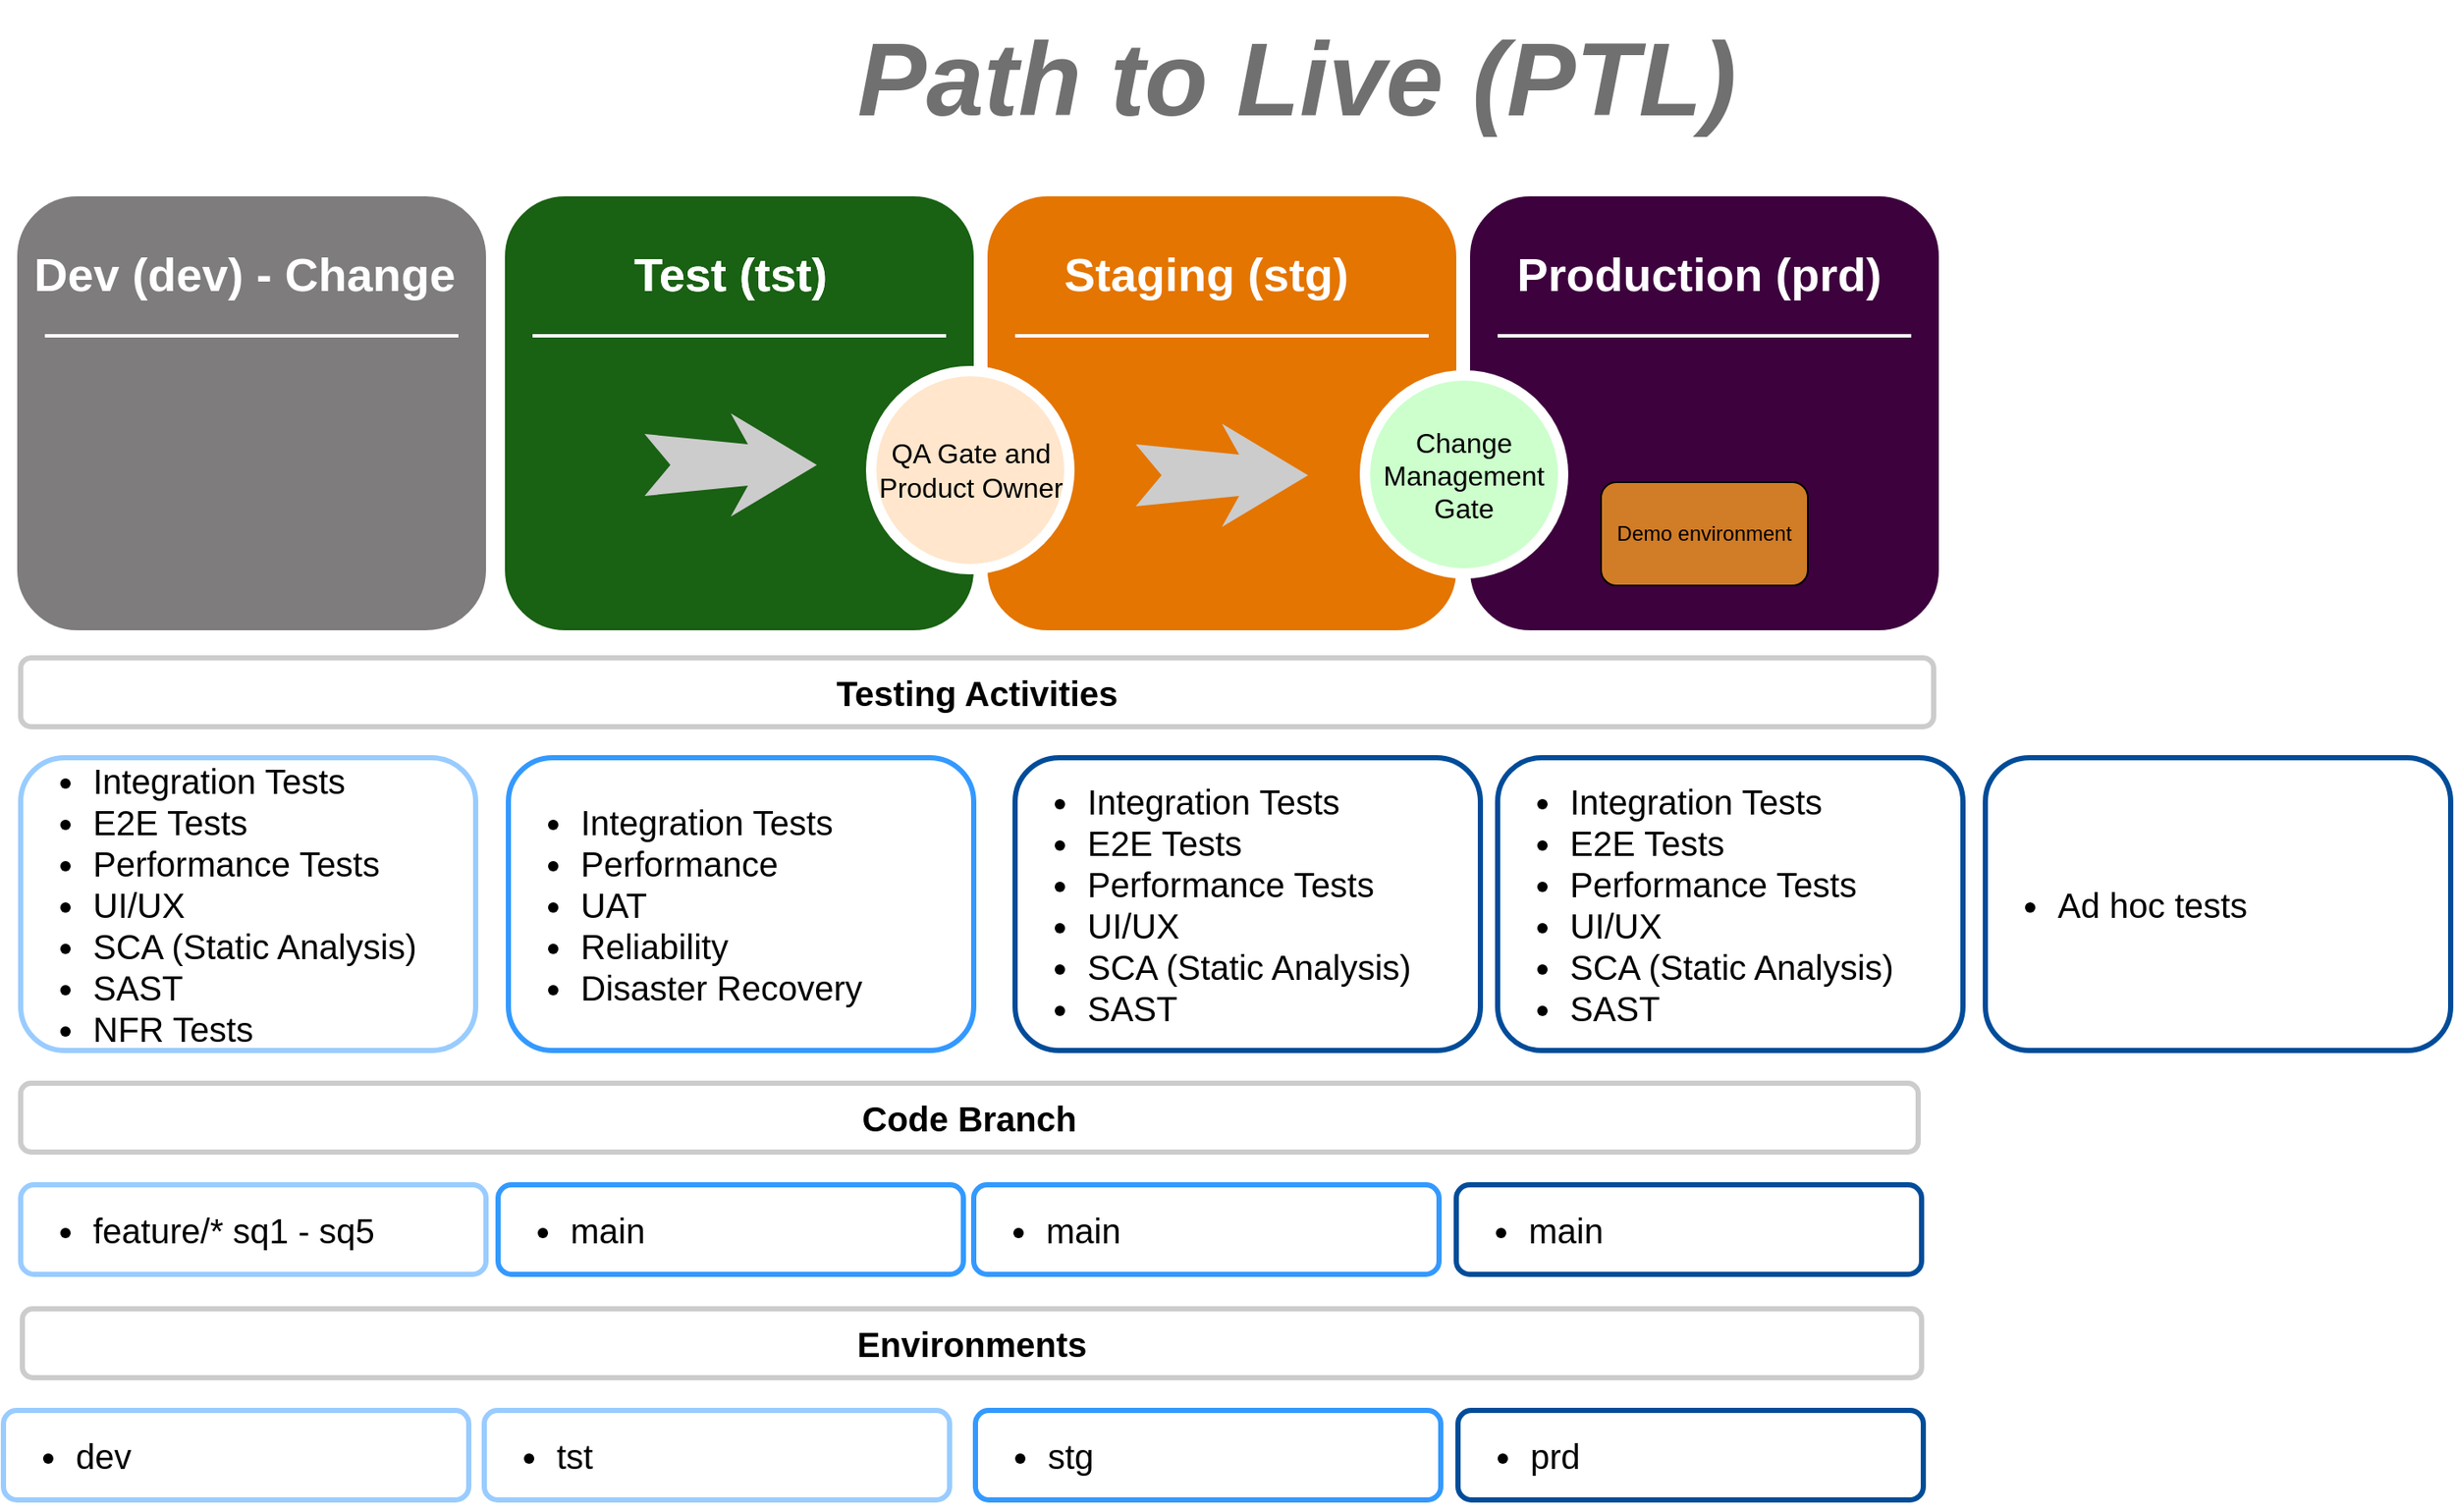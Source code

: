 <mxfile version="26.0.13">
  <diagram name="Page-1" id="12e1b939-464a-85fe-373e-61e167be1490">
    <mxGraphModel dx="1434" dy="746" grid="1" gridSize="10" guides="1" tooltips="1" connect="1" arrows="1" fold="1" page="1" pageScale="1.5" pageWidth="1169" pageHeight="826" background="#ffffff" math="0" shadow="0">
      <root>
        <mxCell id="0" />
        <mxCell id="1" parent="0" />
        <mxCell id="60da8b9f42644d3a-24" value="" style="whiteSpace=wrap;html=1;rounded=1;shadow=0;strokeWidth=8;fontSize=20;align=center;strokeColor=#FFFFFF;fillColor=#196113;" parent="1" vertex="1">
          <mxGeometry x="747" y="110" width="280" height="260" as="geometry" />
        </mxCell>
        <mxCell id="60da8b9f42644d3a-27" value="" style="line;strokeWidth=2;html=1;rounded=0;shadow=0;fontSize=27;align=center;fillColor=none;strokeColor=#FFFFFF;" parent="1" vertex="1">
          <mxGeometry x="767" y="190" width="240" height="10" as="geometry" />
        </mxCell>
        <mxCell id="60da8b9f42644d3a-31" value="" style="whiteSpace=wrap;html=1;rounded=1;shadow=0;strokeWidth=8;fontSize=20;align=center;strokeColor=#FFFFFF;fillColor=#e47500;" parent="1" vertex="1">
          <mxGeometry x="1027" y="110" width="280" height="260" as="geometry" />
        </mxCell>
        <mxCell id="60da8b9f42644d3a-34" value="" style="line;strokeWidth=2;html=1;rounded=0;shadow=0;fontSize=27;align=center;fillColor=none;strokeColor=#FFFFFF;" parent="1" vertex="1">
          <mxGeometry x="1047" y="190" width="240" height="10" as="geometry" />
        </mxCell>
        <mxCell id="60da8b9f42644d3a-37" value="" style="html=1;shadow=0;dashed=0;align=center;verticalAlign=middle;shape=mxgraph.arrows2.stylisedArrow;dy=0.6;dx=40;notch=15;feather=0.4;rounded=0;strokeWidth=1;fontSize=27;strokeColor=none;fillColor=#CCCCCC;" parent="1" vertex="1">
          <mxGeometry x="1117" y="246" width="100" height="60" as="geometry" />
        </mxCell>
        <mxCell id="awgjqPLiiekeFISjJ3Pd-5" value="" style="whiteSpace=wrap;html=1;rounded=1;shadow=0;strokeWidth=8;fontSize=20;align=center;strokeColor=#FFFFFF;fillColor=#3d013d;fontColor=#0066CC;" parent="1" vertex="1">
          <mxGeometry x="1307" y="110" width="280" height="260" as="geometry" />
        </mxCell>
        <mxCell id="awgjqPLiiekeFISjJ3Pd-6" value="&lt;font color=&quot;#ffffff&quot;&gt;Production (prd)&lt;/font&gt;" style="text;html=1;strokeColor=none;fillColor=none;align=center;verticalAlign=middle;whiteSpace=wrap;rounded=0;shadow=0;fontSize=27;fontStyle=1" parent="1" vertex="1">
          <mxGeometry x="1304" y="130" width="280" height="60" as="geometry" />
        </mxCell>
        <mxCell id="awgjqPLiiekeFISjJ3Pd-8" value="" style="line;strokeWidth=2;html=1;rounded=0;shadow=0;fontSize=27;align=center;fillColor=none;strokeColor=#FFFFFF;" parent="1" vertex="1">
          <mxGeometry x="1327" y="190" width="240" height="10" as="geometry" />
        </mxCell>
        <mxCell id="awgjqPLiiekeFISjJ3Pd-10" value="Change Management Gate" style="ellipse;whiteSpace=wrap;html=1;rounded=0;shadow=0;strokeWidth=6;fontSize=16;align=center;strokeColor=#FFFFFF;fillColor=#CCFFCC;" parent="1" vertex="1">
          <mxGeometry x="1250" y="218" width="115" height="115" as="geometry" />
        </mxCell>
        <mxCell id="awgjqPLiiekeFISjJ3Pd-15" value="Path to Live (PTL)" style="text;html=1;align=center;verticalAlign=middle;resizable=0;points=[];autosize=1;fontSize=60;fontStyle=3;fillColor=#ffffff;rounded=0;fontColor=#4D4D4D;textOpacity=80;spacingTop=1;spacing=8;" parent="1" vertex="1">
          <mxGeometry x="940" width="540" height="90" as="geometry" />
        </mxCell>
        <mxCell id="awgjqPLiiekeFISjJ3Pd-68" value="QA Gate and Product Owner" style="ellipse;whiteSpace=wrap;html=1;rounded=0;shadow=0;strokeWidth=6;fontSize=16;align=center;strokeColor=#FFFFFF;fillColor=#FFE6CC;" parent="1" vertex="1">
          <mxGeometry x="963.5" y="215.5" width="115" height="115" as="geometry" />
        </mxCell>
        <mxCell id="awgjqPLiiekeFISjJ3Pd-71" value="Testing Activities" style="whiteSpace=wrap;html=1;rounded=1;shadow=0;strokeWidth=3;fontSize=20;align=center;labelBackgroundColor=none;fillColor=#FFFFFF;strokeColor=#CCCCCC;fontStyle=1" parent="1" vertex="1">
          <mxGeometry x="470" y="382" width="1110" height="40" as="geometry" />
        </mxCell>
        <mxCell id="awgjqPLiiekeFISjJ3Pd-91" value="&lt;ul style=&quot;font-size: 20px&quot;&gt;&lt;li style=&quot;font-size: 20px&quot;&gt;Integration Tests&lt;/li&gt;&lt;li style=&quot;font-size: 20px&quot;&gt;E2E Tests&amp;nbsp;&lt;/li&gt;&lt;li style=&quot;font-size: 20px&quot;&gt;Performance Tests&lt;/li&gt;&lt;li style=&quot;font-size: 20px&quot;&gt;UI/UX&lt;/li&gt;&lt;li style=&quot;font-size: 20px&quot;&gt;SCA (Static Analysis)&lt;/li&gt;&lt;li style=&quot;font-size: 20px&quot;&gt;SAST&lt;/li&gt;&lt;li&gt;NFR Tests&lt;/li&gt;&lt;/ul&gt;" style="text;html=1;align=left;verticalAlign=middle;whiteSpace=wrap;rounded=1;shadow=0;fontSize=20;strokeWidth=3;fillColor=#ffffff;perimeterSpacing=5;strokeColor=#99CCFF;" parent="1" vertex="1">
          <mxGeometry x="470" y="440" width="264" height="170" as="geometry" />
        </mxCell>
        <mxCell id="awgjqPLiiekeFISjJ3Pd-93" value="&lt;ul style=&quot;font-size: 20px&quot;&gt;&lt;li&gt;Integration Tests&lt;/li&gt;&lt;li&gt;Performance&lt;/li&gt;&lt;li&gt;UAT&lt;/li&gt;&lt;li&gt;Reliability&lt;/li&gt;&lt;li&gt;Disaster Recovery&lt;/li&gt;&lt;/ul&gt;" style="text;html=1;align=left;verticalAlign=middle;whiteSpace=wrap;rounded=1;shadow=0;fontSize=20;strokeWidth=3;fillColor=#ffffff;perimeterSpacing=5;strokeColor=#3399FF;" parent="1" vertex="1">
          <mxGeometry x="753" y="440" width="270" height="170" as="geometry" />
        </mxCell>
        <mxCell id="awgjqPLiiekeFISjJ3Pd-94" value="&lt;ul style=&quot;font-size: 20px&quot;&gt;&lt;li&gt;Integration Tests&lt;/li&gt;&lt;li&gt;E2E Tests&amp;nbsp;&lt;/li&gt;&lt;li&gt;Performance Tests&lt;/li&gt;&lt;li&gt;UI/UX&lt;/li&gt;&lt;li&gt;SCA (Static Analysis)&lt;/li&gt;&lt;li&gt;SAST&lt;/li&gt;&lt;/ul&gt;" style="text;html=1;align=left;verticalAlign=middle;whiteSpace=wrap;rounded=1;shadow=0;fontSize=20;strokeWidth=3;fillColor=#ffffff;perimeterSpacing=5;strokeColor=#004C99;" parent="1" vertex="1">
          <mxGeometry x="1047" y="440" width="270" height="170" as="geometry" />
        </mxCell>
        <mxCell id="awgjqPLiiekeFISjJ3Pd-102" value="Code Branch" style="whiteSpace=wrap;html=1;rounded=1;shadow=0;strokeWidth=3;fontSize=20;align=center;labelBackgroundColor=none;fillColor=#FFFFFF;strokeColor=#CCCCCC;fontStyle=1" parent="1" vertex="1">
          <mxGeometry x="470" y="629" width="1101" height="40" as="geometry" />
        </mxCell>
        <mxCell id="awgjqPLiiekeFISjJ3Pd-103" value="&lt;ul style=&quot;font-size: 20px&quot;&gt;&lt;li style=&quot;font-size: 20px&quot;&gt;feature/* sq1 - sq5&lt;/li&gt;&lt;/ul&gt;" style="text;html=1;align=left;verticalAlign=middle;whiteSpace=wrap;rounded=1;shadow=0;fontSize=20;strokeWidth=3;fillColor=#ffffff;perimeterSpacing=5;strokeColor=#99CCFF;" parent="1" vertex="1">
          <mxGeometry x="470" y="688" width="270" height="52" as="geometry" />
        </mxCell>
        <mxCell id="awgjqPLiiekeFISjJ3Pd-105" value="&lt;ul style=&quot;font-size: 20px&quot;&gt;&lt;li&gt;main&lt;/li&gt;&lt;/ul&gt;" style="text;html=1;align=left;verticalAlign=middle;whiteSpace=wrap;rounded=1;shadow=0;fontSize=20;strokeWidth=3;fillColor=#ffffff;perimeterSpacing=5;strokeColor=#3399FF;" parent="1" vertex="1">
          <mxGeometry x="1023" y="688" width="270" height="52" as="geometry" />
        </mxCell>
        <mxCell id="awgjqPLiiekeFISjJ3Pd-106" value="&lt;ul style=&quot;font-size: 20px&quot;&gt;&lt;li&gt;main&lt;/li&gt;&lt;/ul&gt;" style="text;html=1;align=left;verticalAlign=middle;whiteSpace=wrap;rounded=1;shadow=0;fontSize=20;strokeWidth=3;fillColor=#ffffff;perimeterSpacing=5;strokeColor=#004C99;" parent="1" vertex="1">
          <mxGeometry x="1303" y="688" width="270" height="52" as="geometry" />
        </mxCell>
        <mxCell id="awgjqPLiiekeFISjJ3Pd-110" value="&lt;font color=&quot;#ffffff&quot;&gt;Staging (stg)&lt;/font&gt;" style="text;html=1;strokeColor=none;fillColor=none;align=center;verticalAlign=middle;whiteSpace=wrap;rounded=0;shadow=0;fontSize=27;fontStyle=1" parent="1" vertex="1">
          <mxGeometry x="1018" y="130" width="280" height="60" as="geometry" />
        </mxCell>
        <mxCell id="awgjqPLiiekeFISjJ3Pd-115" value="Environments" style="whiteSpace=wrap;html=1;rounded=1;shadow=0;strokeWidth=3;fontSize=20;align=center;labelBackgroundColor=none;fillColor=#FFFFFF;strokeColor=#CCCCCC;fontStyle=1" parent="1" vertex="1">
          <mxGeometry x="471" y="760" width="1102" height="40" as="geometry" />
        </mxCell>
        <mxCell id="awgjqPLiiekeFISjJ3Pd-116" value="&lt;ul style=&quot;font-size: 20px&quot;&gt;&lt;li style=&quot;font-size: 20px&quot;&gt;tst&lt;/li&gt;&lt;/ul&gt;" style="text;html=1;align=left;verticalAlign=middle;whiteSpace=wrap;rounded=1;shadow=0;fontSize=20;strokeWidth=3;fillColor=#ffffff;perimeterSpacing=5;strokeColor=#99CCFF;" parent="1" vertex="1">
          <mxGeometry x="739" y="819" width="270" height="52" as="geometry" />
        </mxCell>
        <mxCell id="awgjqPLiiekeFISjJ3Pd-118" value="&lt;ul style=&quot;font-size: 20px&quot;&gt;&lt;li&gt;stg&lt;/li&gt;&lt;/ul&gt;" style="text;html=1;align=left;verticalAlign=middle;whiteSpace=wrap;rounded=1;shadow=0;fontSize=20;strokeWidth=3;fillColor=#ffffff;perimeterSpacing=5;strokeColor=#3399FF;" parent="1" vertex="1">
          <mxGeometry x="1024" y="819" width="270" height="52" as="geometry" />
        </mxCell>
        <mxCell id="awgjqPLiiekeFISjJ3Pd-119" value="&lt;ul style=&quot;font-size: 20px&quot;&gt;&lt;li&gt;prd&lt;/li&gt;&lt;/ul&gt;" style="text;html=1;align=left;verticalAlign=middle;whiteSpace=wrap;rounded=1;shadow=0;fontSize=20;strokeWidth=3;fillColor=#ffffff;perimeterSpacing=5;strokeColor=#004C99;" parent="1" vertex="1">
          <mxGeometry x="1304" y="819" width="270" height="52" as="geometry" />
        </mxCell>
        <mxCell id="x4uxiGb_Jn-zAqUyaWvG-2" value="&lt;font color=&quot;#ffffff&quot;&gt;Test (tst)&lt;/font&gt;" style="text;html=1;strokeColor=none;fillColor=none;align=center;verticalAlign=middle;whiteSpace=wrap;rounded=0;shadow=0;fontSize=27;fontStyle=1" parent="1" vertex="1">
          <mxGeometry x="742" y="130" width="280" height="60" as="geometry" />
        </mxCell>
        <mxCell id="x4uxiGb_Jn-zAqUyaWvG-3" value="&lt;ul style=&quot;font-size: 20px&quot;&gt;&lt;li&gt;Ad hoc tests&lt;/li&gt;&lt;/ul&gt;" style="text;html=1;align=left;verticalAlign=middle;whiteSpace=wrap;rounded=1;shadow=0;fontSize=20;strokeWidth=3;fillColor=#ffffff;perimeterSpacing=5;strokeColor=#004C99;" parent="1" vertex="1">
          <mxGeometry x="1610" y="440" width="270" height="170" as="geometry" />
        </mxCell>
        <mxCell id="x4uxiGb_Jn-zAqUyaWvG-4" value="Demo environment" style="rounded=1;whiteSpace=wrap;html=1;fillColor=#d17c26;" parent="1" vertex="1">
          <mxGeometry x="1387" y="280" width="120" height="60" as="geometry" />
        </mxCell>
        <mxCell id="t2prOrQX7hn-77aAbnMg-1" value="" style="whiteSpace=wrap;html=1;rounded=1;shadow=0;strokeWidth=8;fontSize=20;align=center;strokeColor=#FFFFFF;fillColor=light-dark(#7e7c7d, #ededed);gradientColor=none;" vertex="1" parent="1">
          <mxGeometry x="464" y="110" width="280" height="260" as="geometry" />
        </mxCell>
        <mxCell id="t2prOrQX7hn-77aAbnMg-2" value="&lt;ul style=&quot;font-size: 20px&quot;&gt;&lt;li&gt;main&lt;/li&gt;&lt;/ul&gt;" style="text;html=1;align=left;verticalAlign=middle;whiteSpace=wrap;rounded=1;shadow=0;fontSize=20;strokeWidth=3;fillColor=#ffffff;perimeterSpacing=5;strokeColor=#3399FF;" vertex="1" parent="1">
          <mxGeometry x="747" y="688" width="270" height="52" as="geometry" />
        </mxCell>
        <mxCell id="t2prOrQX7hn-77aAbnMg-3" value="&lt;font color=&quot;#ffffff&quot;&gt;Dev (dev) - Change&lt;/font&gt;" style="text;html=1;strokeColor=none;fillColor=none;align=center;verticalAlign=middle;whiteSpace=wrap;rounded=0;shadow=0;fontSize=27;fontStyle=1" vertex="1" parent="1">
          <mxGeometry x="460" y="130" width="280" height="60" as="geometry" />
        </mxCell>
        <mxCell id="t2prOrQX7hn-77aAbnMg-4" value="" style="html=1;shadow=0;dashed=0;align=center;verticalAlign=middle;shape=mxgraph.arrows2.stylisedArrow;dy=0.6;dx=40;notch=15;feather=0.4;rounded=0;strokeWidth=1;fontSize=27;strokeColor=none;fillColor=#CCCCCC;" vertex="1" parent="1">
          <mxGeometry x="832" y="240" width="100" height="60" as="geometry" />
        </mxCell>
        <mxCell id="t2prOrQX7hn-77aAbnMg-5" value="&lt;ul style=&quot;font-size: 20px&quot;&gt;&lt;li&gt;Integration Tests&lt;/li&gt;&lt;li&gt;E2E Tests&amp;nbsp;&lt;/li&gt;&lt;li&gt;Performance Tests&lt;/li&gt;&lt;li&gt;UI/UX&lt;/li&gt;&lt;li&gt;SCA (Static Analysis)&lt;/li&gt;&lt;li&gt;SAST&lt;/li&gt;&lt;/ul&gt;" style="text;html=1;align=left;verticalAlign=middle;whiteSpace=wrap;rounded=1;shadow=0;fontSize=20;strokeWidth=3;fillColor=#ffffff;perimeterSpacing=5;strokeColor=#004C99;" vertex="1" parent="1">
          <mxGeometry x="1327" y="440" width="270" height="170" as="geometry" />
        </mxCell>
        <mxCell id="t2prOrQX7hn-77aAbnMg-6" value="&lt;font color=&quot;#ffffff&quot;&gt;Test (tst)&lt;/font&gt;" style="text;html=1;strokeColor=none;fillColor=none;align=center;verticalAlign=middle;whiteSpace=wrap;rounded=0;shadow=0;fontSize=27;fontStyle=1" vertex="1" parent="1">
          <mxGeometry x="742" y="130" width="280" height="60" as="geometry" />
        </mxCell>
        <mxCell id="t2prOrQX7hn-77aAbnMg-7" value="" style="line;strokeWidth=2;html=1;rounded=0;shadow=0;fontSize=27;align=center;fillColor=none;strokeColor=#FFFFFF;" vertex="1" parent="1">
          <mxGeometry x="484" y="190" width="240" height="10" as="geometry" />
        </mxCell>
        <mxCell id="t2prOrQX7hn-77aAbnMg-8" value="&lt;ul style=&quot;font-size: 20px&quot;&gt;&lt;li style=&quot;font-size: 20px&quot;&gt;dev&lt;/li&gt;&lt;/ul&gt;" style="text;html=1;align=left;verticalAlign=middle;whiteSpace=wrap;rounded=1;shadow=0;fontSize=20;strokeWidth=3;fillColor=#ffffff;perimeterSpacing=5;strokeColor=#99CCFF;" vertex="1" parent="1">
          <mxGeometry x="460" y="819" width="270" height="52" as="geometry" />
        </mxCell>
      </root>
    </mxGraphModel>
  </diagram>
</mxfile>
